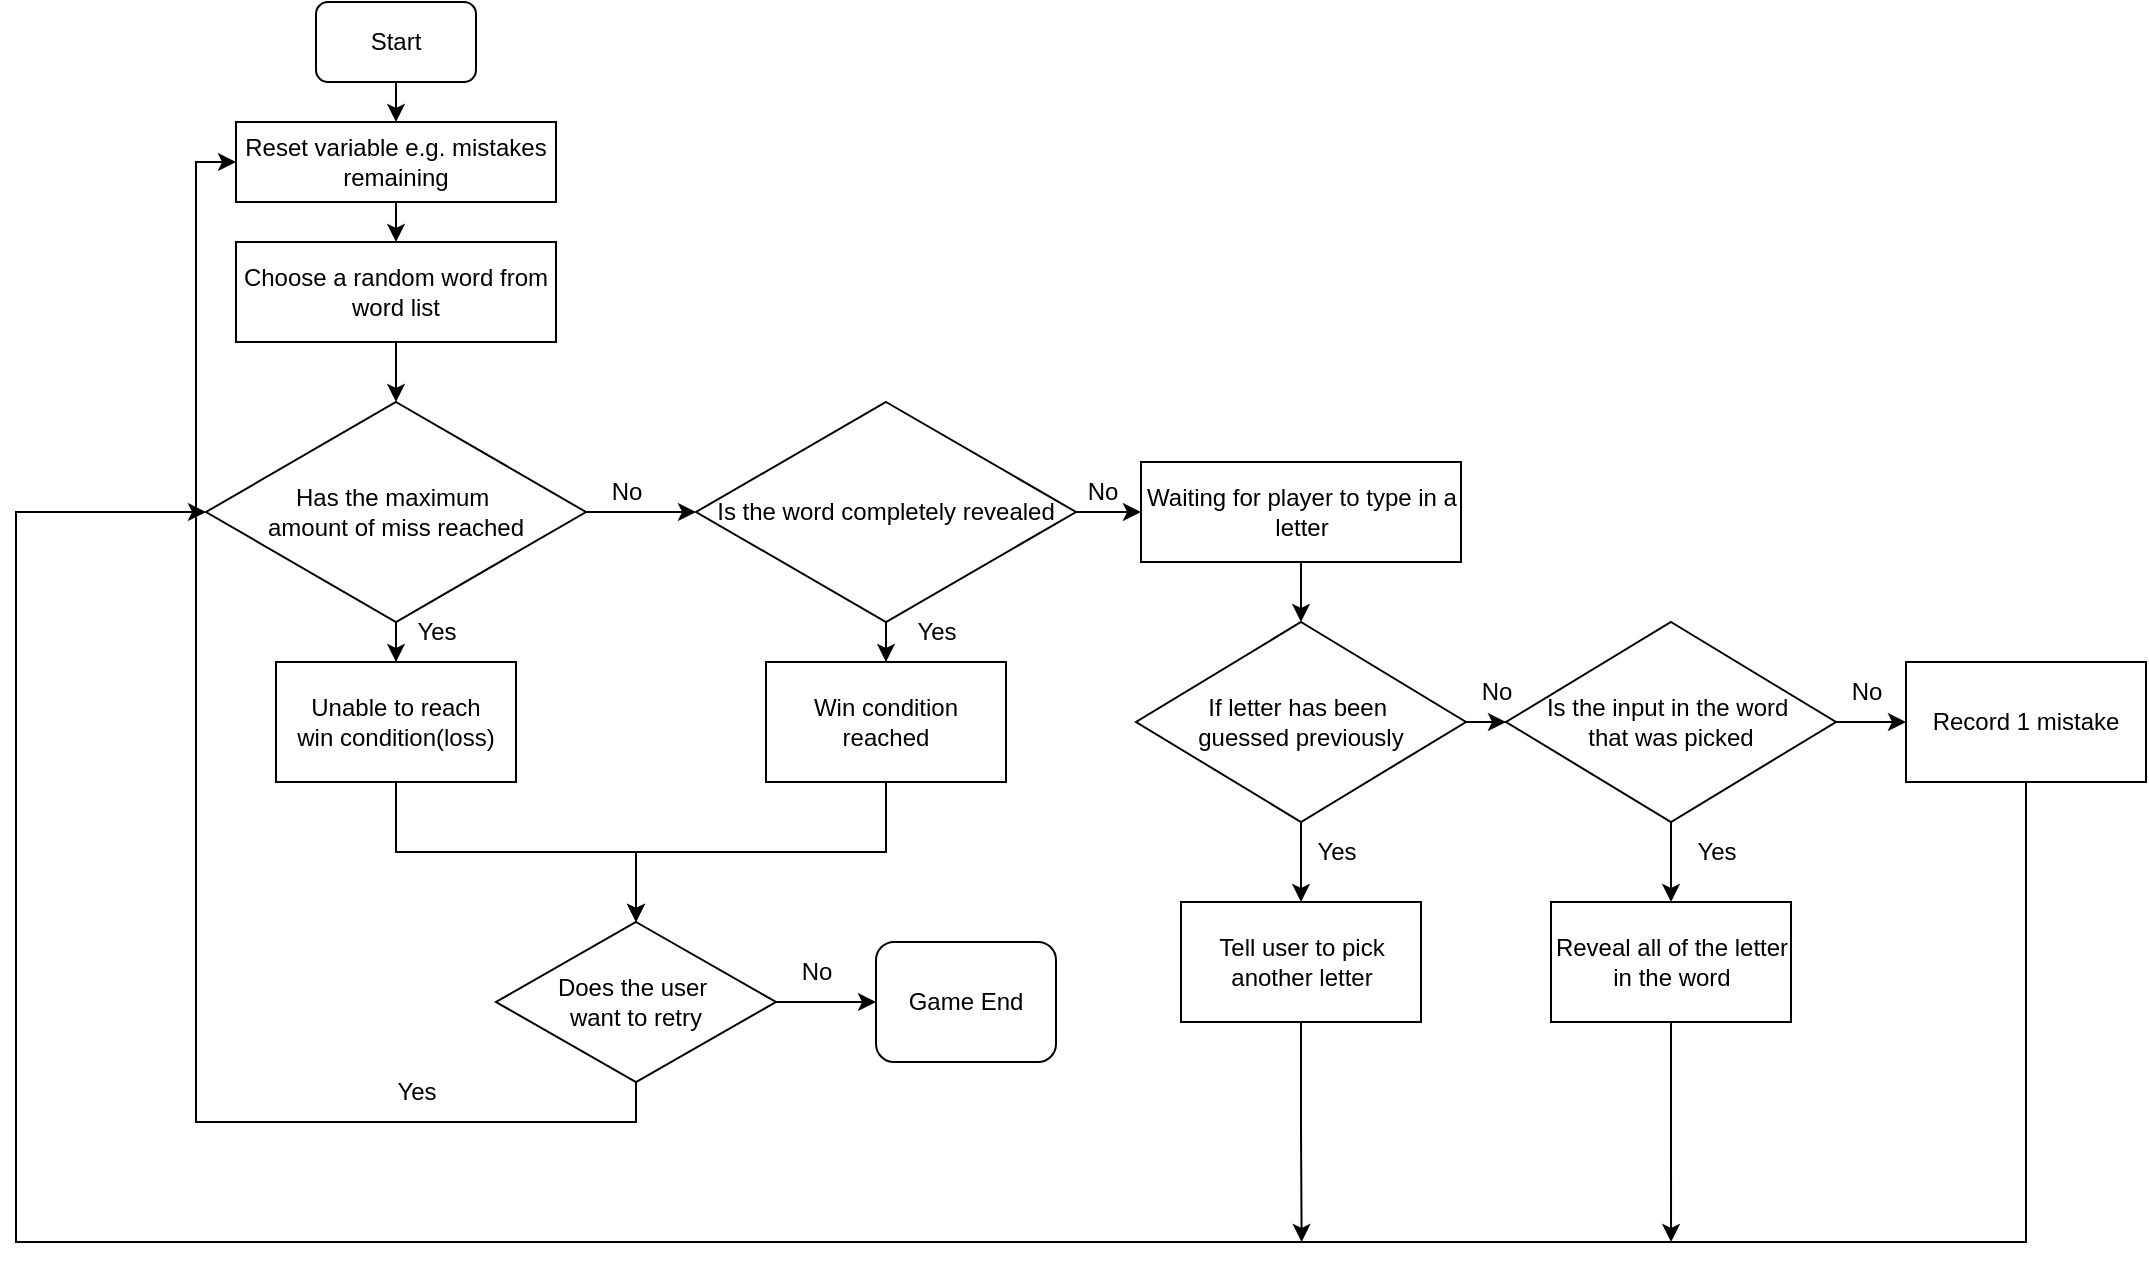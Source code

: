 <mxfile version="26.2.9">
  <diagram name="Page-1" id="KvmpBUO3k1EuISbxXHB9">
    <mxGraphModel dx="2246" dy="702" grid="1" gridSize="10" guides="1" tooltips="1" connect="1" arrows="1" fold="1" page="1" pageScale="1" pageWidth="850" pageHeight="1100" math="0" shadow="0">
      <root>
        <mxCell id="0" />
        <mxCell id="1" parent="0" />
        <mxCell id="fYLjFrA3F9PXctzRkLEj-2" style="edgeStyle=orthogonalEdgeStyle;rounded=0;orthogonalLoop=1;jettySize=auto;html=1;exitX=0.5;exitY=1;exitDx=0;exitDy=0;entryX=0.5;entryY=0;entryDx=0;entryDy=0;" parent="1" source="ReY-PnY02FUDCRb0Cm23-1" target="fYLjFrA3F9PXctzRkLEj-1" edge="1">
          <mxGeometry relative="1" as="geometry" />
        </mxCell>
        <mxCell id="ReY-PnY02FUDCRb0Cm23-1" value="Start" style="rounded=1;whiteSpace=wrap;html=1;" parent="1" vertex="1">
          <mxGeometry x="40" y="40" width="80" height="40" as="geometry" />
        </mxCell>
        <mxCell id="fYLjFrA3F9PXctzRkLEj-16" style="edgeStyle=orthogonalEdgeStyle;rounded=0;orthogonalLoop=1;jettySize=auto;html=1;exitX=0.5;exitY=1;exitDx=0;exitDy=0;entryX=0.5;entryY=0;entryDx=0;entryDy=0;" parent="1" source="ReY-PnY02FUDCRb0Cm23-2" target="fYLjFrA3F9PXctzRkLEj-14" edge="1">
          <mxGeometry relative="1" as="geometry" />
        </mxCell>
        <mxCell id="ReY-PnY02FUDCRb0Cm23-2" value="Choose a random word from word list" style="rounded=0;whiteSpace=wrap;html=1;" parent="1" vertex="1">
          <mxGeometry y="160" width="160" height="50" as="geometry" />
        </mxCell>
        <mxCell id="fYLjFrA3F9PXctzRkLEj-5" value="" style="edgeStyle=orthogonalEdgeStyle;rounded=0;orthogonalLoop=1;jettySize=auto;html=1;" parent="1" source="ReY-PnY02FUDCRb0Cm23-5" target="fYLjFrA3F9PXctzRkLEj-4" edge="1">
          <mxGeometry relative="1" as="geometry" />
        </mxCell>
        <mxCell id="ReY-PnY02FUDCRb0Cm23-5" value="Waiting for player to type in a letter" style="rounded=0;whiteSpace=wrap;html=1;" parent="1" vertex="1">
          <mxGeometry x="452.5" y="270" width="160" height="50" as="geometry" />
        </mxCell>
        <mxCell id="fYLjFrA3F9PXctzRkLEj-3" style="edgeStyle=orthogonalEdgeStyle;rounded=0;orthogonalLoop=1;jettySize=auto;html=1;exitX=0.5;exitY=1;exitDx=0;exitDy=0;entryX=0.5;entryY=0;entryDx=0;entryDy=0;" parent="1" source="fYLjFrA3F9PXctzRkLEj-1" target="ReY-PnY02FUDCRb0Cm23-2" edge="1">
          <mxGeometry relative="1" as="geometry" />
        </mxCell>
        <mxCell id="fYLjFrA3F9PXctzRkLEj-1" value="Reset variable e.g. mistakes remaining" style="rounded=0;whiteSpace=wrap;html=1;" parent="1" vertex="1">
          <mxGeometry y="100" width="160" height="40" as="geometry" />
        </mxCell>
        <mxCell id="fYLjFrA3F9PXctzRkLEj-8" value="" style="edgeStyle=orthogonalEdgeStyle;rounded=0;orthogonalLoop=1;jettySize=auto;html=1;" parent="1" source="fYLjFrA3F9PXctzRkLEj-4" target="fYLjFrA3F9PXctzRkLEj-7" edge="1">
          <mxGeometry relative="1" as="geometry" />
        </mxCell>
        <mxCell id="fYLjFrA3F9PXctzRkLEj-11" value="" style="edgeStyle=orthogonalEdgeStyle;rounded=0;orthogonalLoop=1;jettySize=auto;html=1;" parent="1" source="fYLjFrA3F9PXctzRkLEj-4" target="fYLjFrA3F9PXctzRkLEj-10" edge="1">
          <mxGeometry relative="1" as="geometry" />
        </mxCell>
        <mxCell id="fYLjFrA3F9PXctzRkLEj-4" value="If letter has been&amp;nbsp;&lt;div&gt;guessed previously&lt;/div&gt;" style="rhombus;whiteSpace=wrap;html=1;rounded=0;" parent="1" vertex="1">
          <mxGeometry x="450" y="350" width="165" height="100" as="geometry" />
        </mxCell>
        <mxCell id="Fxx0t96G1z6zPWG8Zuqc-15" style="edgeStyle=orthogonalEdgeStyle;rounded=0;orthogonalLoop=1;jettySize=auto;html=1;exitX=0.5;exitY=1;exitDx=0;exitDy=0;" edge="1" parent="1" source="fYLjFrA3F9PXctzRkLEj-7">
          <mxGeometry relative="1" as="geometry">
            <mxPoint x="532.824" y="660" as="targetPoint" />
          </mxGeometry>
        </mxCell>
        <mxCell id="fYLjFrA3F9PXctzRkLEj-7" value="Tell user to pick another letter" style="whiteSpace=wrap;html=1;rounded=0;" parent="1" vertex="1">
          <mxGeometry x="472.5" y="490" width="120" height="60" as="geometry" />
        </mxCell>
        <mxCell id="fYLjFrA3F9PXctzRkLEj-13" value="" style="edgeStyle=orthogonalEdgeStyle;rounded=0;orthogonalLoop=1;jettySize=auto;html=1;" parent="1" source="fYLjFrA3F9PXctzRkLEj-10" target="fYLjFrA3F9PXctzRkLEj-12" edge="1">
          <mxGeometry relative="1" as="geometry" />
        </mxCell>
        <mxCell id="fYLjFrA3F9PXctzRkLEj-33" value="" style="edgeStyle=orthogonalEdgeStyle;rounded=0;orthogonalLoop=1;jettySize=auto;html=1;entryX=0;entryY=0.5;entryDx=0;entryDy=0;" parent="1" source="fYLjFrA3F9PXctzRkLEj-10" target="fYLjFrA3F9PXctzRkLEj-34" edge="1">
          <mxGeometry relative="1" as="geometry">
            <mxPoint x="865" y="400" as="targetPoint" />
          </mxGeometry>
        </mxCell>
        <mxCell id="fYLjFrA3F9PXctzRkLEj-10" value="Is the input in the word&amp;nbsp;&lt;div&gt;that was picked&lt;/div&gt;" style="rhombus;whiteSpace=wrap;html=1;rounded=0;" parent="1" vertex="1">
          <mxGeometry x="635" y="350" width="165" height="100" as="geometry" />
        </mxCell>
        <mxCell id="Fxx0t96G1z6zPWG8Zuqc-16" style="edgeStyle=orthogonalEdgeStyle;rounded=0;orthogonalLoop=1;jettySize=auto;html=1;exitX=0.5;exitY=1;exitDx=0;exitDy=0;" edge="1" parent="1" source="fYLjFrA3F9PXctzRkLEj-12">
          <mxGeometry relative="1" as="geometry">
            <mxPoint x="717.529" y="660" as="targetPoint" />
          </mxGeometry>
        </mxCell>
        <mxCell id="fYLjFrA3F9PXctzRkLEj-12" value="Reveal all of the letter in the word" style="whiteSpace=wrap;html=1;rounded=0;" parent="1" vertex="1">
          <mxGeometry x="657.5" y="490" width="120" height="60" as="geometry" />
        </mxCell>
        <mxCell id="fYLjFrA3F9PXctzRkLEj-19" value="" style="edgeStyle=orthogonalEdgeStyle;rounded=0;orthogonalLoop=1;jettySize=auto;html=1;" parent="1" source="fYLjFrA3F9PXctzRkLEj-14" target="fYLjFrA3F9PXctzRkLEj-18" edge="1">
          <mxGeometry relative="1" as="geometry" />
        </mxCell>
        <mxCell id="fYLjFrA3F9PXctzRkLEj-24" value="" style="edgeStyle=orthogonalEdgeStyle;rounded=0;orthogonalLoop=1;jettySize=auto;html=1;" parent="1" source="fYLjFrA3F9PXctzRkLEj-14" target="fYLjFrA3F9PXctzRkLEj-23" edge="1">
          <mxGeometry relative="1" as="geometry" />
        </mxCell>
        <mxCell id="fYLjFrA3F9PXctzRkLEj-14" value="Has the maximum&amp;nbsp;&lt;div&gt;amount of miss reached&lt;/div&gt;" style="rhombus;whiteSpace=wrap;html=1;rounded=0;" parent="1" vertex="1">
          <mxGeometry x="-15" y="240" width="190" height="110" as="geometry" />
        </mxCell>
        <mxCell id="fYLjFrA3F9PXctzRkLEj-20" style="edgeStyle=orthogonalEdgeStyle;rounded=0;orthogonalLoop=1;jettySize=auto;html=1;exitX=1;exitY=0.5;exitDx=0;exitDy=0;entryX=0;entryY=0.5;entryDx=0;entryDy=0;" parent="1" source="fYLjFrA3F9PXctzRkLEj-18" target="ReY-PnY02FUDCRb0Cm23-5" edge="1">
          <mxGeometry relative="1" as="geometry" />
        </mxCell>
        <mxCell id="fYLjFrA3F9PXctzRkLEj-22" value="" style="edgeStyle=orthogonalEdgeStyle;rounded=0;orthogonalLoop=1;jettySize=auto;html=1;" parent="1" source="fYLjFrA3F9PXctzRkLEj-18" target="fYLjFrA3F9PXctzRkLEj-21" edge="1">
          <mxGeometry relative="1" as="geometry" />
        </mxCell>
        <mxCell id="fYLjFrA3F9PXctzRkLEj-18" value="Is the word completely revealed" style="rhombus;whiteSpace=wrap;html=1;rounded=0;" parent="1" vertex="1">
          <mxGeometry x="230" y="240" width="190" height="110" as="geometry" />
        </mxCell>
        <mxCell id="fYLjFrA3F9PXctzRkLEj-27" style="edgeStyle=orthogonalEdgeStyle;rounded=0;orthogonalLoop=1;jettySize=auto;html=1;exitX=0.5;exitY=1;exitDx=0;exitDy=0;entryX=0.5;entryY=0;entryDx=0;entryDy=0;" parent="1" source="fYLjFrA3F9PXctzRkLEj-21" target="fYLjFrA3F9PXctzRkLEj-25" edge="1">
          <mxGeometry relative="1" as="geometry" />
        </mxCell>
        <mxCell id="fYLjFrA3F9PXctzRkLEj-21" value="Win condition&lt;div&gt;reached&lt;/div&gt;" style="whiteSpace=wrap;html=1;rounded=0;" parent="1" vertex="1">
          <mxGeometry x="265" y="370" width="120" height="60" as="geometry" />
        </mxCell>
        <mxCell id="fYLjFrA3F9PXctzRkLEj-26" value="" style="edgeStyle=orthogonalEdgeStyle;rounded=0;orthogonalLoop=1;jettySize=auto;html=1;" parent="1" source="fYLjFrA3F9PXctzRkLEj-23" target="fYLjFrA3F9PXctzRkLEj-25" edge="1">
          <mxGeometry relative="1" as="geometry" />
        </mxCell>
        <mxCell id="fYLjFrA3F9PXctzRkLEj-23" value="Unable to reach&lt;div&gt;win condition(loss)&lt;/div&gt;" style="whiteSpace=wrap;html=1;rounded=0;" parent="1" vertex="1">
          <mxGeometry x="20" y="370" width="120" height="60" as="geometry" />
        </mxCell>
        <mxCell id="fYLjFrA3F9PXctzRkLEj-29" value="" style="edgeStyle=orthogonalEdgeStyle;rounded=0;orthogonalLoop=1;jettySize=auto;html=1;" parent="1" source="fYLjFrA3F9PXctzRkLEj-25" edge="1">
          <mxGeometry relative="1" as="geometry">
            <mxPoint x="320" y="540" as="targetPoint" />
          </mxGeometry>
        </mxCell>
        <mxCell id="fYLjFrA3F9PXctzRkLEj-31" style="edgeStyle=orthogonalEdgeStyle;rounded=0;orthogonalLoop=1;jettySize=auto;html=1;exitX=0.5;exitY=1;exitDx=0;exitDy=0;entryX=0;entryY=0.5;entryDx=0;entryDy=0;" parent="1" source="fYLjFrA3F9PXctzRkLEj-25" target="fYLjFrA3F9PXctzRkLEj-1" edge="1">
          <mxGeometry relative="1" as="geometry" />
        </mxCell>
        <mxCell id="fYLjFrA3F9PXctzRkLEj-25" value="Does the user&amp;nbsp;&lt;div&gt;want to retry&lt;/div&gt;" style="rhombus;whiteSpace=wrap;html=1;rounded=0;" parent="1" vertex="1">
          <mxGeometry x="130" y="500" width="140" height="80" as="geometry" />
        </mxCell>
        <mxCell id="fYLjFrA3F9PXctzRkLEj-30" value="Game End" style="rounded=1;whiteSpace=wrap;html=1;" parent="1" vertex="1">
          <mxGeometry x="320" y="510" width="90" height="60" as="geometry" />
        </mxCell>
        <mxCell id="fYLjFrA3F9PXctzRkLEj-35" style="edgeStyle=orthogonalEdgeStyle;rounded=0;orthogonalLoop=1;jettySize=auto;html=1;" parent="1" target="fYLjFrA3F9PXctzRkLEj-14" edge="1">
          <mxGeometry relative="1" as="geometry">
            <mxPoint x="1030" y="620" as="targetPoint" />
            <mxPoint x="895" y="540" as="sourcePoint" />
            <Array as="points">
              <mxPoint x="895" y="660" />
              <mxPoint x="-110" y="660" />
              <mxPoint x="-110" y="295" />
            </Array>
          </mxGeometry>
        </mxCell>
        <mxCell id="fYLjFrA3F9PXctzRkLEj-34" value="Record 1 mistake" style="rounded=0;whiteSpace=wrap;html=1;" parent="1" vertex="1">
          <mxGeometry x="835" y="370" width="120" height="60" as="geometry" />
        </mxCell>
        <mxCell id="Fxx0t96G1z6zPWG8Zuqc-2" value="Yes" style="text;html=1;align=center;verticalAlign=middle;resizable=0;points=[];autosize=1;strokeColor=none;fillColor=none;" vertex="1" parent="1">
          <mxGeometry x="80" y="340" width="40" height="30" as="geometry" />
        </mxCell>
        <mxCell id="Fxx0t96G1z6zPWG8Zuqc-3" value="Yes" style="text;html=1;align=center;verticalAlign=middle;resizable=0;points=[];autosize=1;strokeColor=none;fillColor=none;" vertex="1" parent="1">
          <mxGeometry x="330" y="340" width="40" height="30" as="geometry" />
        </mxCell>
        <mxCell id="Fxx0t96G1z6zPWG8Zuqc-4" value="Yes" style="text;html=1;align=center;verticalAlign=middle;resizable=0;points=[];autosize=1;strokeColor=none;fillColor=none;" vertex="1" parent="1">
          <mxGeometry x="530" y="450" width="40" height="30" as="geometry" />
        </mxCell>
        <mxCell id="Fxx0t96G1z6zPWG8Zuqc-5" value="Yes" style="text;html=1;align=center;verticalAlign=middle;resizable=0;points=[];autosize=1;strokeColor=none;fillColor=none;" vertex="1" parent="1">
          <mxGeometry x="720" y="450" width="40" height="30" as="geometry" />
        </mxCell>
        <mxCell id="Fxx0t96G1z6zPWG8Zuqc-6" value="Yes" style="text;html=1;align=center;verticalAlign=middle;resizable=0;points=[];autosize=1;strokeColor=none;fillColor=none;" vertex="1" parent="1">
          <mxGeometry x="70" y="570" width="40" height="30" as="geometry" />
        </mxCell>
        <mxCell id="Fxx0t96G1z6zPWG8Zuqc-7" value="No" style="text;html=1;align=center;verticalAlign=middle;resizable=0;points=[];autosize=1;strokeColor=none;fillColor=none;" vertex="1" parent="1">
          <mxGeometry x="795" y="370" width="40" height="30" as="geometry" />
        </mxCell>
        <mxCell id="Fxx0t96G1z6zPWG8Zuqc-8" value="No" style="text;html=1;align=center;verticalAlign=middle;resizable=0;points=[];autosize=1;strokeColor=none;fillColor=none;" vertex="1" parent="1">
          <mxGeometry x="610" y="370" width="40" height="30" as="geometry" />
        </mxCell>
        <mxCell id="Fxx0t96G1z6zPWG8Zuqc-9" value="No" style="text;html=1;align=center;verticalAlign=middle;resizable=0;points=[];autosize=1;strokeColor=none;fillColor=none;" vertex="1" parent="1">
          <mxGeometry x="412.5" y="270" width="40" height="30" as="geometry" />
        </mxCell>
        <mxCell id="Fxx0t96G1z6zPWG8Zuqc-10" value="No" style="text;html=1;align=center;verticalAlign=middle;resizable=0;points=[];autosize=1;strokeColor=none;fillColor=none;" vertex="1" parent="1">
          <mxGeometry x="175" y="270" width="40" height="30" as="geometry" />
        </mxCell>
        <mxCell id="Fxx0t96G1z6zPWG8Zuqc-13" value="No" style="text;html=1;align=center;verticalAlign=middle;resizable=0;points=[];autosize=1;strokeColor=none;fillColor=none;" vertex="1" parent="1">
          <mxGeometry x="270" y="510" width="40" height="30" as="geometry" />
        </mxCell>
        <mxCell id="Fxx0t96G1z6zPWG8Zuqc-14" value="" style="endArrow=none;html=1;rounded=0;entryX=0.5;entryY=1;entryDx=0;entryDy=0;" edge="1" parent="1" target="fYLjFrA3F9PXctzRkLEj-34">
          <mxGeometry width="50" height="50" relative="1" as="geometry">
            <mxPoint x="895" y="550" as="sourcePoint" />
            <mxPoint x="620" y="350" as="targetPoint" />
            <Array as="points" />
          </mxGeometry>
        </mxCell>
      </root>
    </mxGraphModel>
  </diagram>
</mxfile>
